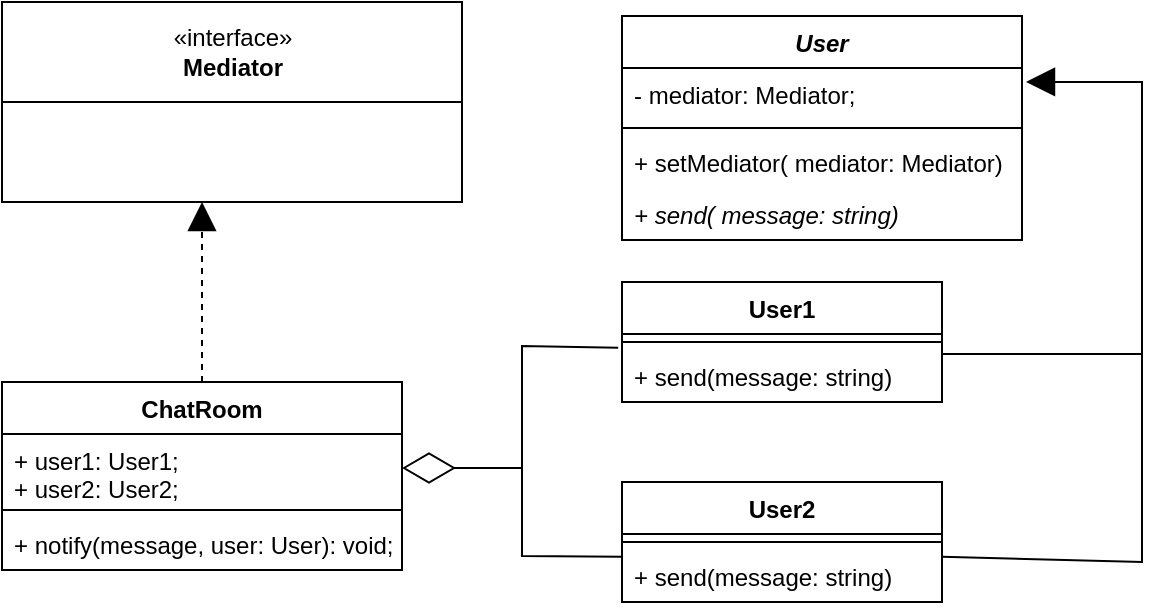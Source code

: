<mxfile>
    <diagram id="wLINZp5n6XlHTBDUWTaZ" name="Страница 1">
        <mxGraphModel dx="795" dy="426" grid="1" gridSize="10" guides="1" tooltips="1" connect="1" arrows="1" fold="1" page="1" pageScale="1" pageWidth="827" pageHeight="1169" math="0" shadow="0">
            <root>
                <mxCell id="0"/>
                <mxCell id="1" parent="0"/>
                <mxCell id="4" value="ChatRoom" style="swimlane;fontStyle=1;align=center;verticalAlign=top;childLayout=stackLayout;horizontal=1;startSize=26;horizontalStack=0;resizeParent=1;resizeParentMax=0;resizeLast=0;collapsible=1;marginBottom=0;" parent="1" vertex="1">
                    <mxGeometry x="150" y="230" width="200" height="94" as="geometry"/>
                </mxCell>
                <mxCell id="5" value="+ user1: User1;&#10;+ user2: User2;" style="text;strokeColor=none;fillColor=none;align=left;verticalAlign=top;spacingLeft=4;spacingRight=4;overflow=hidden;rotatable=0;points=[[0,0.5],[1,0.5]];portConstraint=eastwest;" parent="4" vertex="1">
                    <mxGeometry y="26" width="200" height="34" as="geometry"/>
                </mxCell>
                <mxCell id="6" value="" style="line;strokeWidth=1;fillColor=none;align=left;verticalAlign=middle;spacingTop=-1;spacingLeft=3;spacingRight=3;rotatable=0;labelPosition=right;points=[];portConstraint=eastwest;" parent="4" vertex="1">
                    <mxGeometry y="60" width="200" height="8" as="geometry"/>
                </mxCell>
                <mxCell id="7" value="+ notify(message, user: User): void;" style="text;strokeColor=none;fillColor=none;align=left;verticalAlign=top;spacingLeft=4;spacingRight=4;overflow=hidden;rotatable=0;points=[[0,0.5],[1,0.5]];portConstraint=eastwest;" parent="4" vertex="1">
                    <mxGeometry y="68" width="200" height="26" as="geometry"/>
                </mxCell>
                <mxCell id="8" value="" style="group" parent="1" vertex="1" connectable="0">
                    <mxGeometry x="150" y="40" width="230" height="100" as="geometry"/>
                </mxCell>
                <mxCell id="2" value="«interface»&lt;br&gt;&lt;b&gt;Mediator&lt;/b&gt;" style="html=1;" parent="8" vertex="1">
                    <mxGeometry width="230" height="50" as="geometry"/>
                </mxCell>
                <mxCell id="3" value="&lt;div style=&quot;line-height: 19px&quot;&gt;&lt;font style=&quot;font-size: 12px&quot; color=&quot;#ffffff&quot;&gt;+&amp;nbsp;&lt;/font&gt;&lt;font color=&quot;#ffffff&quot; style=&quot;font-size: 12px&quot;&gt;notify&lt;/font&gt;&lt;span style=&quot;color: rgb(255 , 255 , 255)&quot;&gt;(message:&amp;nbsp;string,&amp;nbsp;user:&amp;nbsp;User):&amp;nbsp;void;&lt;/span&gt;&lt;br&gt;&lt;/div&gt;" style="html=1;" parent="8" vertex="1">
                    <mxGeometry y="50" width="230" height="50" as="geometry"/>
                </mxCell>
                <mxCell id="9" value="User" style="swimlane;fontStyle=3;align=center;verticalAlign=top;childLayout=stackLayout;horizontal=1;startSize=26;horizontalStack=0;resizeParent=1;resizeParentMax=0;resizeLast=0;collapsible=1;marginBottom=0;" parent="1" vertex="1">
                    <mxGeometry x="460" y="47" width="200" height="112" as="geometry"/>
                </mxCell>
                <mxCell id="10" value="- mediator: Mediator;" style="text;strokeColor=none;fillColor=none;align=left;verticalAlign=top;spacingLeft=4;spacingRight=4;overflow=hidden;rotatable=0;points=[[0,0.5],[1,0.5]];portConstraint=eastwest;" parent="9" vertex="1">
                    <mxGeometry y="26" width="200" height="26" as="geometry"/>
                </mxCell>
                <mxCell id="11" value="" style="line;strokeWidth=1;fillColor=none;align=left;verticalAlign=middle;spacingTop=-1;spacingLeft=3;spacingRight=3;rotatable=0;labelPosition=right;points=[];portConstraint=eastwest;" parent="9" vertex="1">
                    <mxGeometry y="52" width="200" height="8" as="geometry"/>
                </mxCell>
                <mxCell id="12" value="+ setMediator( mediator: Mediator)" style="text;strokeColor=none;fillColor=none;align=left;verticalAlign=top;spacingLeft=4;spacingRight=4;overflow=hidden;rotatable=0;points=[[0,0.5],[1,0.5]];portConstraint=eastwest;" parent="9" vertex="1">
                    <mxGeometry y="60" width="200" height="26" as="geometry"/>
                </mxCell>
                <mxCell id="28" value="+ send( message: string)" style="text;strokeColor=none;fillColor=none;align=left;verticalAlign=top;spacingLeft=4;spacingRight=4;overflow=hidden;rotatable=0;points=[[0,0.5],[1,0.5]];portConstraint=eastwest;fontStyle=2" vertex="1" parent="9">
                    <mxGeometry y="86" width="200" height="26" as="geometry"/>
                </mxCell>
                <mxCell id="13" value="User1" style="swimlane;fontStyle=1;align=center;verticalAlign=top;childLayout=stackLayout;horizontal=1;startSize=26;horizontalStack=0;resizeParent=1;resizeParentMax=0;resizeLast=0;collapsible=1;marginBottom=0;" parent="1" vertex="1">
                    <mxGeometry x="460" y="180" width="160" height="60" as="geometry"/>
                </mxCell>
                <mxCell id="15" value="" style="line;strokeWidth=1;fillColor=none;align=left;verticalAlign=middle;spacingTop=-1;spacingLeft=3;spacingRight=3;rotatable=0;labelPosition=right;points=[];portConstraint=eastwest;" parent="13" vertex="1">
                    <mxGeometry y="26" width="160" height="8" as="geometry"/>
                </mxCell>
                <mxCell id="16" value="+ send(message: string)" style="text;strokeColor=none;fillColor=none;align=left;verticalAlign=top;spacingLeft=4;spacingRight=4;overflow=hidden;rotatable=0;points=[[0,0.5],[1,0.5]];portConstraint=eastwest;" parent="13" vertex="1">
                    <mxGeometry y="34" width="160" height="26" as="geometry"/>
                </mxCell>
                <mxCell id="17" value="User2" style="swimlane;fontStyle=1;align=center;verticalAlign=top;childLayout=stackLayout;horizontal=1;startSize=26;horizontalStack=0;resizeParent=1;resizeParentMax=0;resizeLast=0;collapsible=1;marginBottom=0;" parent="1" vertex="1">
                    <mxGeometry x="460" y="280" width="160" height="60" as="geometry"/>
                </mxCell>
                <mxCell id="18" value="" style="line;strokeWidth=1;fillColor=none;align=left;verticalAlign=middle;spacingTop=-1;spacingLeft=3;spacingRight=3;rotatable=0;labelPosition=right;points=[];portConstraint=eastwest;" parent="17" vertex="1">
                    <mxGeometry y="26" width="160" height="8" as="geometry"/>
                </mxCell>
                <mxCell id="19" value="+ send(message: string)" style="text;strokeColor=none;fillColor=none;align=left;verticalAlign=top;spacingLeft=4;spacingRight=4;overflow=hidden;rotatable=0;points=[[0,0.5],[1,0.5]];portConstraint=eastwest;" parent="17" vertex="1">
                    <mxGeometry y="34" width="160" height="26" as="geometry"/>
                </mxCell>
                <mxCell id="20" value="" style="endArrow=diamondThin;endFill=0;endSize=24;html=1;entryX=1;entryY=0.5;entryDx=0;entryDy=0;exitX=-0.012;exitY=-0.043;exitDx=0;exitDy=0;rounded=0;exitPerimeter=0;" parent="1" source="16" target="5" edge="1">
                    <mxGeometry width="160" relative="1" as="geometry">
                        <mxPoint x="440" y="233" as="sourcePoint"/>
                        <mxPoint x="490" y="220" as="targetPoint"/>
                        <Array as="points">
                            <mxPoint x="410" y="212"/>
                            <mxPoint x="410" y="273"/>
                        </Array>
                    </mxGeometry>
                </mxCell>
                <mxCell id="21" value="" style="endArrow=none;endFill=0;endSize=24;html=1;entryX=0;entryY=0.13;entryDx=0;entryDy=0;rounded=0;entryPerimeter=0;" parent="1" target="19" edge="1">
                    <mxGeometry width="160" relative="1" as="geometry">
                        <mxPoint x="410" y="260" as="sourcePoint"/>
                        <mxPoint x="490" y="220" as="targetPoint"/>
                        <Array as="points">
                            <mxPoint x="410" y="317"/>
                        </Array>
                    </mxGeometry>
                </mxCell>
                <mxCell id="23" value="" style="endArrow=block;endFill=1;endSize=12;html=1;entryX=1;entryY=0.5;entryDx=0;entryDy=0;exitX=1.013;exitY=0.109;exitDx=0;exitDy=0;exitPerimeter=0;strokeColor=none;rounded=0;" parent="1" source="19" target="10" edge="1">
                    <mxGeometry width="160" relative="1" as="geometry">
                        <mxPoint x="720" y="330" as="sourcePoint"/>
                        <mxPoint x="720" y="80" as="targetPoint"/>
                        <Array as="points">
                            <mxPoint x="720" y="319"/>
                            <mxPoint x="720" y="86"/>
                        </Array>
                    </mxGeometry>
                </mxCell>
                <mxCell id="24" value="" style="endArrow=block;dashed=1;endFill=1;endSize=12;html=1;exitX=0.5;exitY=0;exitDx=0;exitDy=0;" parent="1" source="4" edge="1">
                    <mxGeometry width="160" relative="1" as="geometry">
                        <mxPoint x="330" y="220" as="sourcePoint"/>
                        <mxPoint x="250" y="140" as="targetPoint"/>
                    </mxGeometry>
                </mxCell>
                <mxCell id="26" value="" style="endArrow=block;endFill=1;endSize=12;html=1;entryX=1.01;entryY=0.269;entryDx=0;entryDy=0;entryPerimeter=0;exitX=1;exitY=0.13;exitDx=0;exitDy=0;exitPerimeter=0;rounded=0;" parent="1" source="19" target="10" edge="1">
                    <mxGeometry width="160" relative="1" as="geometry">
                        <mxPoint x="710" y="320" as="sourcePoint"/>
                        <mxPoint x="710" y="80" as="targetPoint"/>
                        <Array as="points">
                            <mxPoint x="720" y="320"/>
                            <mxPoint x="720" y="80"/>
                        </Array>
                    </mxGeometry>
                </mxCell>
                <mxCell id="27" value="" style="endArrow=none;endFill=0;endSize=12;html=1;" parent="1" edge="1">
                    <mxGeometry width="160" relative="1" as="geometry">
                        <mxPoint x="720" y="216" as="sourcePoint"/>
                        <mxPoint x="620" y="216" as="targetPoint"/>
                    </mxGeometry>
                </mxCell>
            </root>
        </mxGraphModel>
    </diagram>
</mxfile>